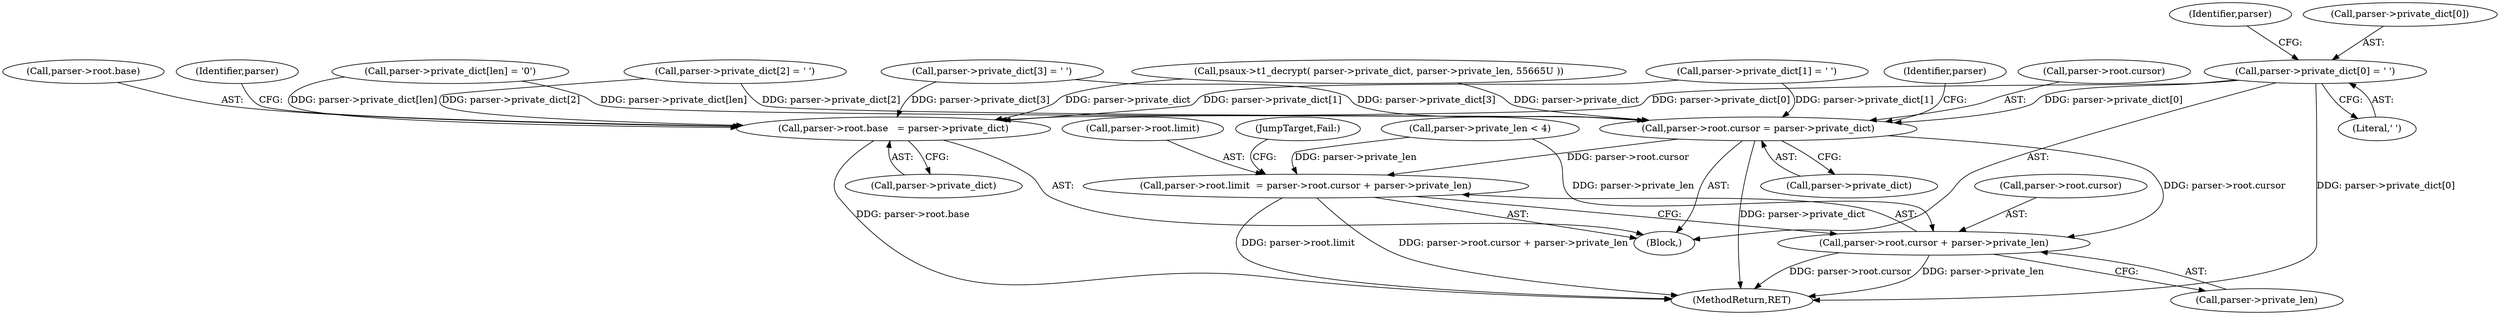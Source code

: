 digraph "0_savannah_e3058617f384cb6709f3878f753fa17aca9e3a30@array" {
"1000662" [label="(Call,parser->private_dict[0] = ' ')"];
"1000690" [label="(Call,parser->root.base   = parser->private_dict)"];
"1000699" [label="(Call,parser->root.cursor = parser->private_dict)"];
"1000708" [label="(Call,parser->root.limit  = parser->root.cursor + parser->private_len)"];
"1000714" [label="(Call,parser->root.cursor + parser->private_len)"];
"1000668" [label="(Literal,' ')"];
"1000141" [label="(Block,)"];
"1000640" [label="(Call,psaux->t1_decrypt( parser->private_dict, parser->private_len, 55665U ))"];
"1000699" [label="(Call,parser->root.cursor = parser->private_dict)"];
"1000669" [label="(Call,parser->private_dict[1] = ' ')"];
"1000705" [label="(Call,parser->private_dict)"];
"1000649" [label="(Call,parser->private_len < 4)"];
"1000708" [label="(Call,parser->root.limit  = parser->root.cursor + parser->private_len)"];
"1000672" [label="(Identifier,parser)"];
"1000691" [label="(Call,parser->root.base)"];
"1000715" [label="(Call,parser->root.cursor)"];
"1000626" [label="(Call,parser->private_dict[len] = '\0')"];
"1000711" [label="(Identifier,parser)"];
"1000683" [label="(Call,parser->private_dict[3] = ' ')"];
"1000663" [label="(Call,parser->private_dict[0])"];
"1000720" [label="(Call,parser->private_len)"];
"1000662" [label="(Call,parser->private_dict[0] = ' ')"];
"1000690" [label="(Call,parser->root.base   = parser->private_dict)"];
"1000727" [label="(MethodReturn,RET)"];
"1000696" [label="(Call,parser->private_dict)"];
"1000676" [label="(Call,parser->private_dict[2] = ' ')"];
"1000700" [label="(Call,parser->root.cursor)"];
"1000714" [label="(Call,parser->root.cursor + parser->private_len)"];
"1000709" [label="(Call,parser->root.limit)"];
"1000723" [label="(JumpTarget,Fail:)"];
"1000702" [label="(Identifier,parser)"];
"1000662" -> "1000141"  [label="AST: "];
"1000662" -> "1000668"  [label="CFG: "];
"1000663" -> "1000662"  [label="AST: "];
"1000668" -> "1000662"  [label="AST: "];
"1000672" -> "1000662"  [label="CFG: "];
"1000662" -> "1000727"  [label="DDG: parser->private_dict[0]"];
"1000662" -> "1000690"  [label="DDG: parser->private_dict[0]"];
"1000662" -> "1000699"  [label="DDG: parser->private_dict[0]"];
"1000690" -> "1000141"  [label="AST: "];
"1000690" -> "1000696"  [label="CFG: "];
"1000691" -> "1000690"  [label="AST: "];
"1000696" -> "1000690"  [label="AST: "];
"1000702" -> "1000690"  [label="CFG: "];
"1000690" -> "1000727"  [label="DDG: parser->root.base"];
"1000640" -> "1000690"  [label="DDG: parser->private_dict"];
"1000676" -> "1000690"  [label="DDG: parser->private_dict[2]"];
"1000626" -> "1000690"  [label="DDG: parser->private_dict[len]"];
"1000669" -> "1000690"  [label="DDG: parser->private_dict[1]"];
"1000683" -> "1000690"  [label="DDG: parser->private_dict[3]"];
"1000699" -> "1000141"  [label="AST: "];
"1000699" -> "1000705"  [label="CFG: "];
"1000700" -> "1000699"  [label="AST: "];
"1000705" -> "1000699"  [label="AST: "];
"1000711" -> "1000699"  [label="CFG: "];
"1000699" -> "1000727"  [label="DDG: parser->private_dict"];
"1000676" -> "1000699"  [label="DDG: parser->private_dict[2]"];
"1000626" -> "1000699"  [label="DDG: parser->private_dict[len]"];
"1000669" -> "1000699"  [label="DDG: parser->private_dict[1]"];
"1000683" -> "1000699"  [label="DDG: parser->private_dict[3]"];
"1000640" -> "1000699"  [label="DDG: parser->private_dict"];
"1000699" -> "1000708"  [label="DDG: parser->root.cursor"];
"1000699" -> "1000714"  [label="DDG: parser->root.cursor"];
"1000708" -> "1000141"  [label="AST: "];
"1000708" -> "1000714"  [label="CFG: "];
"1000709" -> "1000708"  [label="AST: "];
"1000714" -> "1000708"  [label="AST: "];
"1000723" -> "1000708"  [label="CFG: "];
"1000708" -> "1000727"  [label="DDG: parser->root.cursor + parser->private_len"];
"1000708" -> "1000727"  [label="DDG: parser->root.limit"];
"1000649" -> "1000708"  [label="DDG: parser->private_len"];
"1000714" -> "1000720"  [label="CFG: "];
"1000715" -> "1000714"  [label="AST: "];
"1000720" -> "1000714"  [label="AST: "];
"1000714" -> "1000727"  [label="DDG: parser->root.cursor"];
"1000714" -> "1000727"  [label="DDG: parser->private_len"];
"1000649" -> "1000714"  [label="DDG: parser->private_len"];
}
